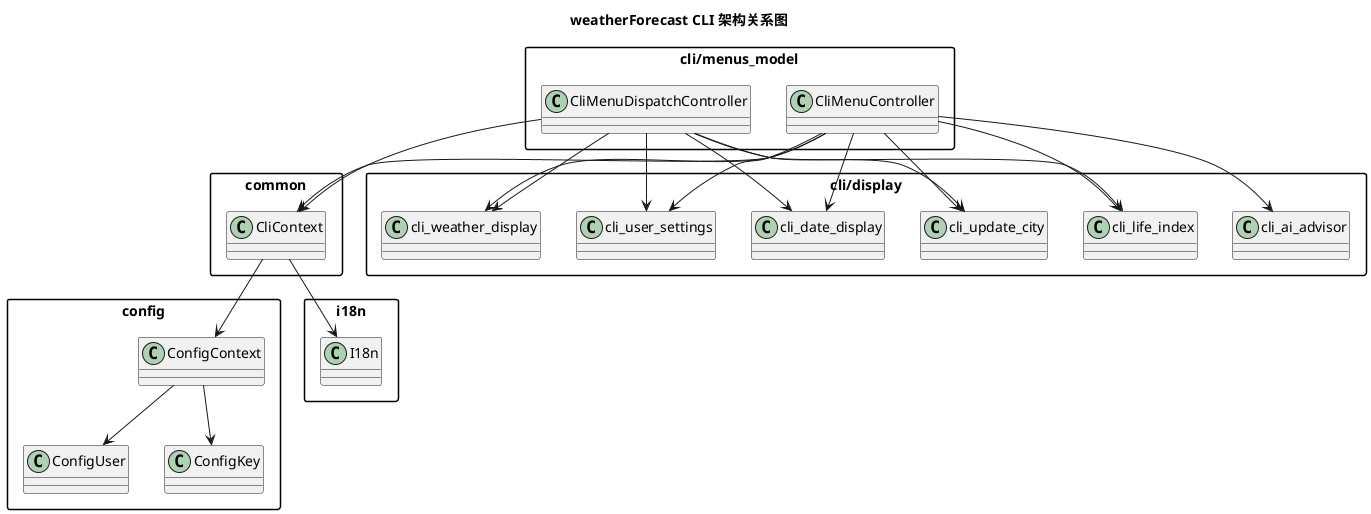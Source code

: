 @startuml
title weatherForecast CLI 架构关系图

skinparam packageStyle rectangle
skinparam classAttributeIconSize 0

package "common" {
  class CliContext
}

package "config" {
  class ConfigContext
  class ConfigUser
  class ConfigKey
}

package "i18n" {
  class I18n
}

package "cli/menus_model" {
  class CliMenuController
  class CliMenuDispatchController
}

package "cli/display" {
  class cli_weather_display
  class cli_life_index
  class cli_ai_advisor
  class cli_date_display
  class cli_user_settings
  class cli_update_city
}

' 上下文依赖
CliMenuController --> CliContext
CliMenuDispatchController --> CliContext
CliContext --> ConfigContext
CliContext --> I18n

' ConfigContext 下属组件
ConfigContext --> ConfigUser
ConfigContext --> ConfigKey

' 控制器与功能模块调用
CliMenuController --> cli_weather_display
CliMenuController --> cli_life_index
CliMenuController --> cli_ai_advisor
CliMenuController --> cli_date_display
CliMenuController --> cli_user_settings
CliMenuController --> cli_update_city

CliMenuDispatchController --> cli_weather_display
CliMenuDispatchController --> cli_life_index
CliMenuDispatchController --> cli_date_display
CliMenuDispatchController --> cli_user_settings
CliMenuDispatchController --> cli_update_city

@enduml
